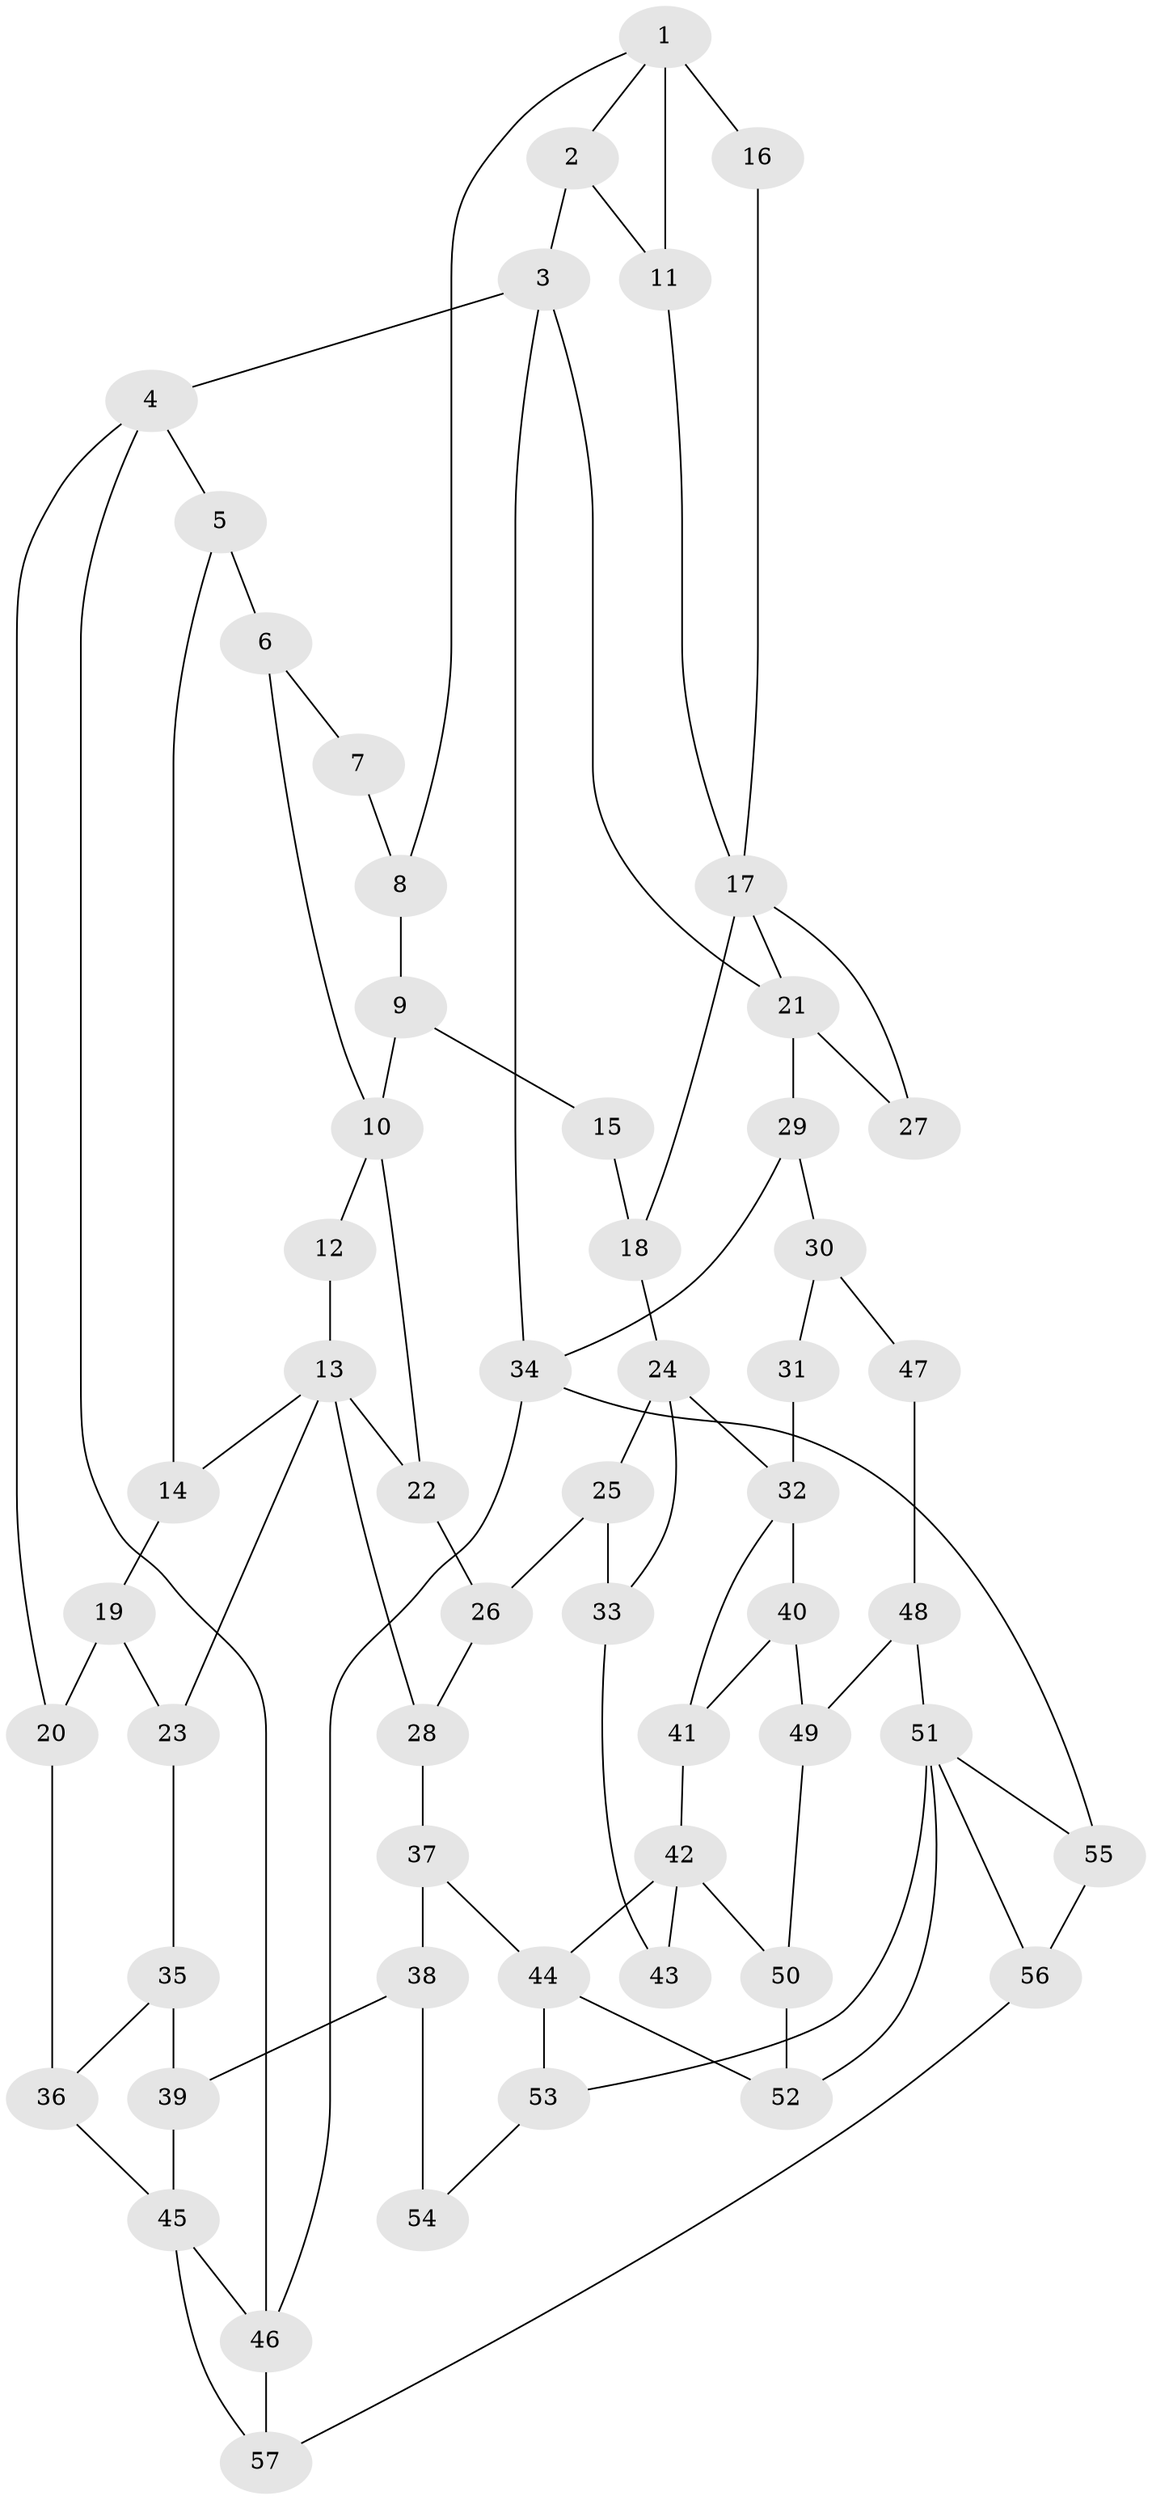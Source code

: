 // original degree distribution, {3: 0.017543859649122806, 4: 0.21052631578947367, 5: 0.5789473684210527, 6: 0.19298245614035087}
// Generated by graph-tools (version 1.1) at 2025/38/03/09/25 02:38:53]
// undirected, 57 vertices, 90 edges
graph export_dot {
graph [start="1"]
  node [color=gray90,style=filled];
  1;
  2;
  3;
  4;
  5;
  6;
  7;
  8;
  9;
  10;
  11;
  12;
  13;
  14;
  15;
  16;
  17;
  18;
  19;
  20;
  21;
  22;
  23;
  24;
  25;
  26;
  27;
  28;
  29;
  30;
  31;
  32;
  33;
  34;
  35;
  36;
  37;
  38;
  39;
  40;
  41;
  42;
  43;
  44;
  45;
  46;
  47;
  48;
  49;
  50;
  51;
  52;
  53;
  54;
  55;
  56;
  57;
  1 -- 2 [weight=1.0];
  1 -- 8 [weight=1.0];
  1 -- 11 [weight=1.0];
  1 -- 16 [weight=2.0];
  2 -- 3 [weight=1.0];
  2 -- 11 [weight=1.0];
  3 -- 4 [weight=1.0];
  3 -- 21 [weight=1.0];
  3 -- 34 [weight=1.0];
  4 -- 5 [weight=1.0];
  4 -- 20 [weight=1.0];
  4 -- 46 [weight=1.0];
  5 -- 6 [weight=2.0];
  5 -- 14 [weight=1.0];
  6 -- 7 [weight=1.0];
  6 -- 10 [weight=2.0];
  7 -- 8 [weight=1.0];
  8 -- 9 [weight=1.0];
  9 -- 10 [weight=2.0];
  9 -- 15 [weight=2.0];
  10 -- 12 [weight=1.0];
  10 -- 22 [weight=1.0];
  11 -- 17 [weight=1.0];
  12 -- 13 [weight=2.0];
  13 -- 14 [weight=1.0];
  13 -- 22 [weight=1.0];
  13 -- 23 [weight=1.0];
  13 -- 28 [weight=1.0];
  14 -- 19 [weight=1.0];
  15 -- 18 [weight=2.0];
  16 -- 17 [weight=1.0];
  17 -- 18 [weight=2.0];
  17 -- 21 [weight=1.0];
  17 -- 27 [weight=1.0];
  18 -- 24 [weight=2.0];
  19 -- 20 [weight=1.0];
  19 -- 23 [weight=1.0];
  20 -- 36 [weight=1.0];
  21 -- 27 [weight=2.0];
  21 -- 29 [weight=2.0];
  22 -- 26 [weight=1.0];
  23 -- 35 [weight=1.0];
  24 -- 25 [weight=1.0];
  24 -- 32 [weight=2.0];
  24 -- 33 [weight=1.0];
  25 -- 26 [weight=1.0];
  25 -- 33 [weight=1.0];
  26 -- 28 [weight=1.0];
  28 -- 37 [weight=1.0];
  29 -- 30 [weight=2.0];
  29 -- 34 [weight=1.0];
  30 -- 31 [weight=2.0];
  30 -- 47 [weight=2.0];
  31 -- 32 [weight=2.0];
  32 -- 40 [weight=1.0];
  32 -- 41 [weight=1.0];
  33 -- 43 [weight=1.0];
  34 -- 46 [weight=1.0];
  34 -- 55 [weight=1.0];
  35 -- 36 [weight=1.0];
  35 -- 39 [weight=1.0];
  36 -- 45 [weight=2.0];
  37 -- 38 [weight=1.0];
  37 -- 44 [weight=1.0];
  38 -- 39 [weight=2.0];
  38 -- 54 [weight=2.0];
  39 -- 45 [weight=2.0];
  40 -- 41 [weight=1.0];
  40 -- 49 [weight=1.0];
  41 -- 42 [weight=1.0];
  42 -- 43 [weight=2.0];
  42 -- 44 [weight=2.0];
  42 -- 50 [weight=1.0];
  44 -- 52 [weight=1.0];
  44 -- 53 [weight=1.0];
  45 -- 46 [weight=1.0];
  45 -- 57 [weight=1.0];
  46 -- 57 [weight=1.0];
  47 -- 48 [weight=2.0];
  48 -- 49 [weight=1.0];
  48 -- 51 [weight=2.0];
  49 -- 50 [weight=1.0];
  50 -- 52 [weight=1.0];
  51 -- 52 [weight=1.0];
  51 -- 53 [weight=1.0];
  51 -- 55 [weight=1.0];
  51 -- 56 [weight=1.0];
  53 -- 54 [weight=1.0];
  55 -- 56 [weight=1.0];
  56 -- 57 [weight=1.0];
}

